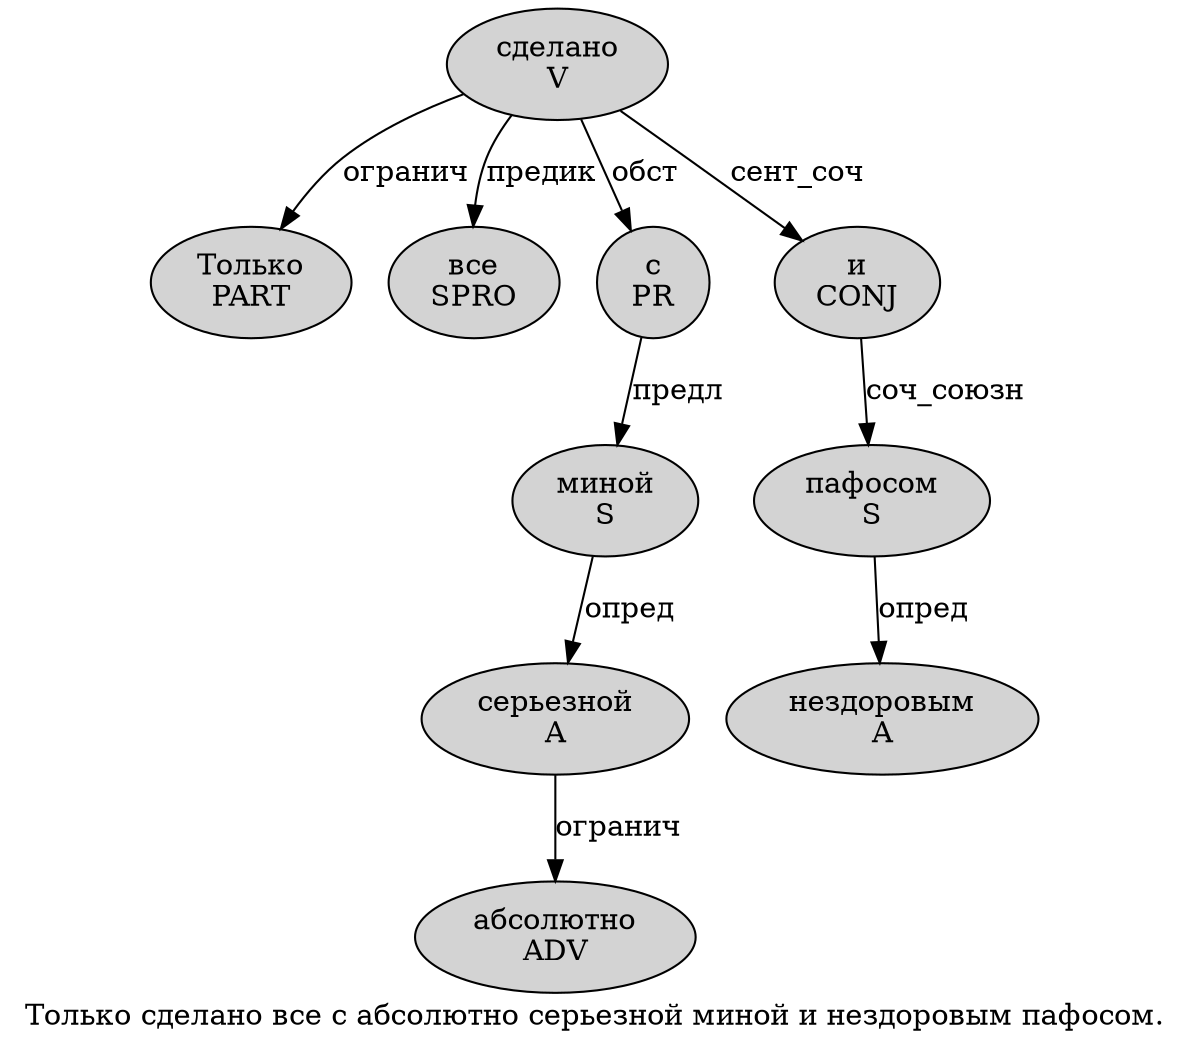 digraph SENTENCE_3665 {
	graph [label="Только сделано все с абсолютно серьезной миной и нездоровым пафосом."]
	node [style=filled]
		0 [label="Только
PART" color="" fillcolor=lightgray penwidth=1 shape=ellipse]
		1 [label="сделано
V" color="" fillcolor=lightgray penwidth=1 shape=ellipse]
		2 [label="все
SPRO" color="" fillcolor=lightgray penwidth=1 shape=ellipse]
		3 [label="с
PR" color="" fillcolor=lightgray penwidth=1 shape=ellipse]
		4 [label="абсолютно
ADV" color="" fillcolor=lightgray penwidth=1 shape=ellipse]
		5 [label="серьезной
A" color="" fillcolor=lightgray penwidth=1 shape=ellipse]
		6 [label="миной
S" color="" fillcolor=lightgray penwidth=1 shape=ellipse]
		7 [label="и
CONJ" color="" fillcolor=lightgray penwidth=1 shape=ellipse]
		8 [label="нездоровым
A" color="" fillcolor=lightgray penwidth=1 shape=ellipse]
		9 [label="пафосом
S" color="" fillcolor=lightgray penwidth=1 shape=ellipse]
			9 -> 8 [label="опред"]
			1 -> 0 [label="огранич"]
			1 -> 2 [label="предик"]
			1 -> 3 [label="обст"]
			1 -> 7 [label="сент_соч"]
			5 -> 4 [label="огранич"]
			3 -> 6 [label="предл"]
			7 -> 9 [label="соч_союзн"]
			6 -> 5 [label="опред"]
}
